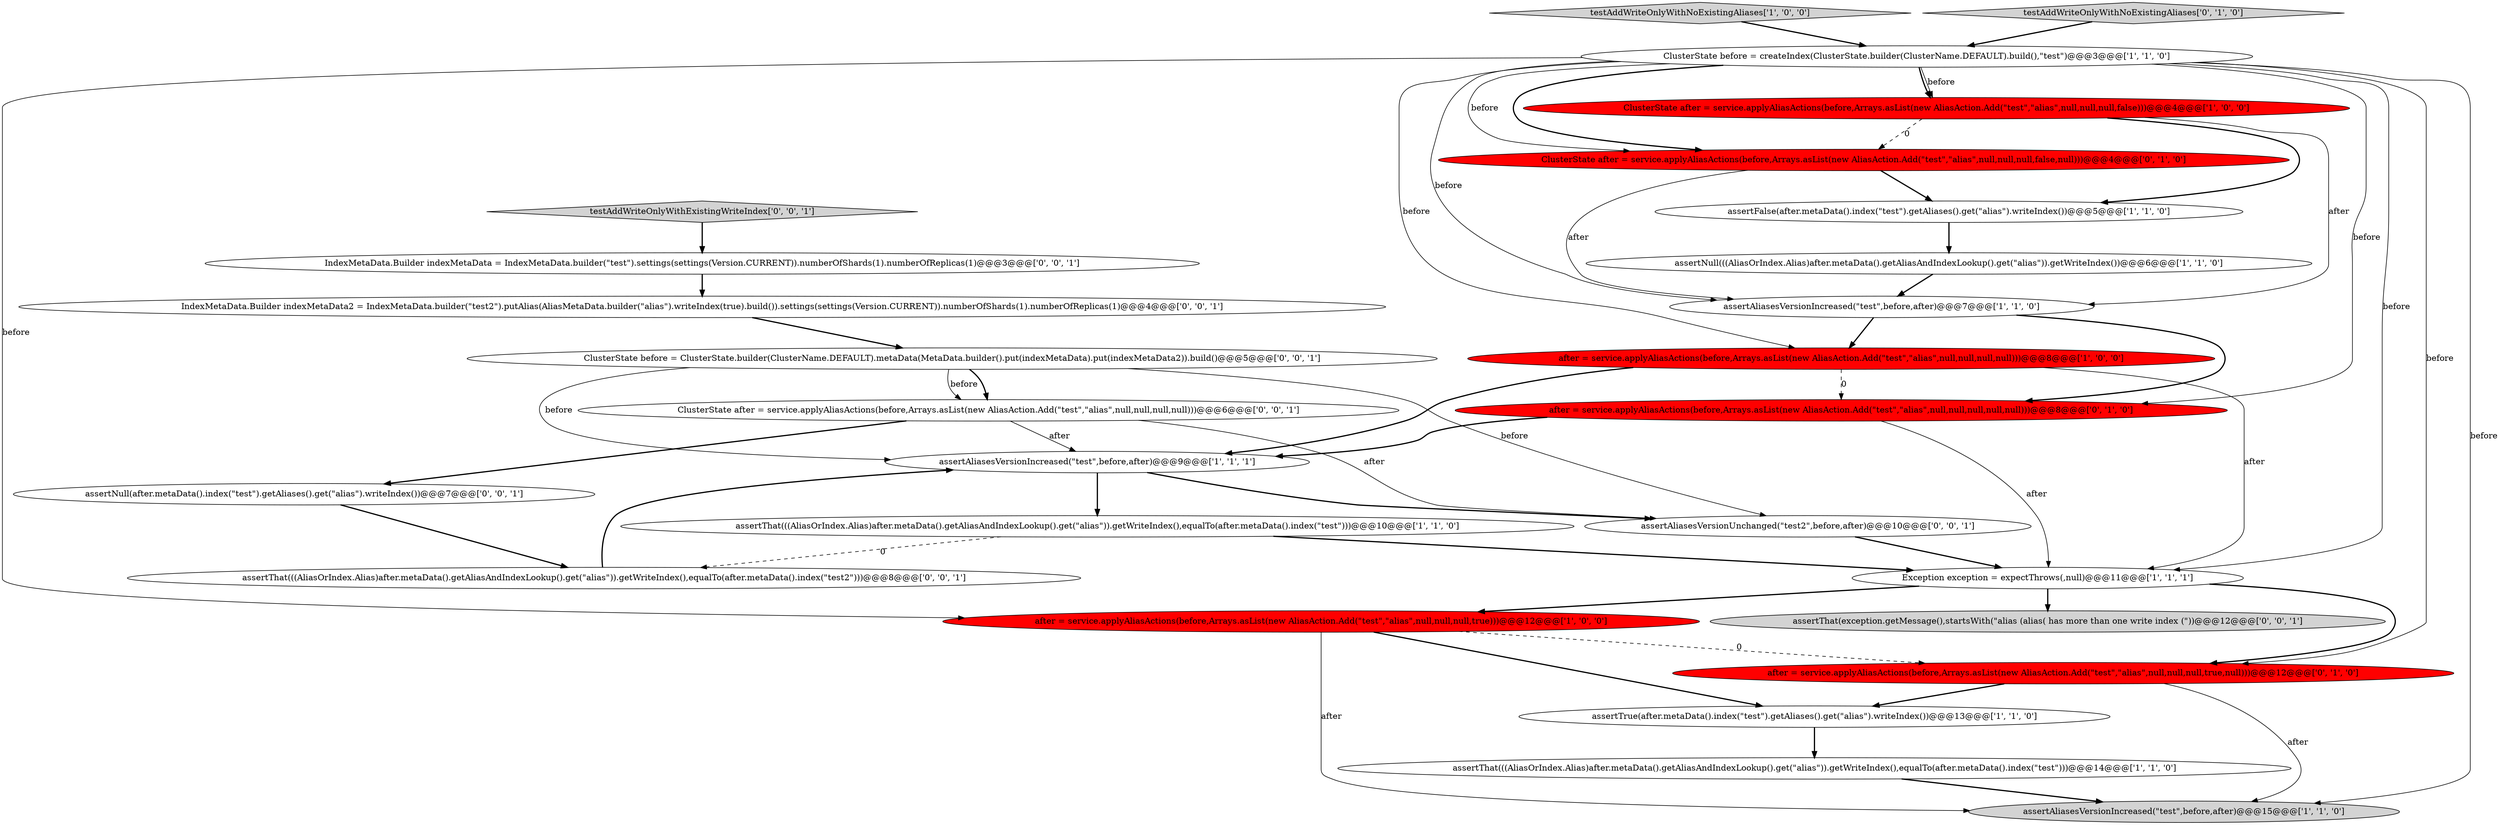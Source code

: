 digraph {
17 [style = filled, label = "after = service.applyAliasActions(before,Arrays.asList(new AliasAction.Add(\"test\",\"alias\",null,null,null,null,null)))@@@8@@@['0', '1', '0']", fillcolor = red, shape = ellipse image = "AAA1AAABBB2BBB"];
3 [style = filled, label = "ClusterState after = service.applyAliasActions(before,Arrays.asList(new AliasAction.Add(\"test\",\"alias\",null,null,null,false)))@@@4@@@['1', '0', '0']", fillcolor = red, shape = ellipse image = "AAA1AAABBB1BBB"];
14 [style = filled, label = "after = service.applyAliasActions(before,Arrays.asList(new AliasAction.Add(\"test\",\"alias\",null,null,null,true,null)))@@@12@@@['0', '1', '0']", fillcolor = red, shape = ellipse image = "AAA1AAABBB2BBB"];
8 [style = filled, label = "assertThat(((AliasOrIndex.Alias)after.metaData().getAliasAndIndexLookup().get(\"alias\")).getWriteIndex(),equalTo(after.metaData().index(\"test\")))@@@10@@@['1', '1', '0']", fillcolor = white, shape = ellipse image = "AAA0AAABBB1BBB"];
23 [style = filled, label = "assertAliasesVersionUnchanged(\"test2\",before,after)@@@10@@@['0', '0', '1']", fillcolor = white, shape = ellipse image = "AAA0AAABBB3BBB"];
26 [style = filled, label = "IndexMetaData.Builder indexMetaData2 = IndexMetaData.builder(\"test2\").putAlias(AliasMetaData.builder(\"alias\").writeIndex(true).build()).settings(settings(Version.CURRENT)).numberOfShards(1).numberOfReplicas(1)@@@4@@@['0', '0', '1']", fillcolor = white, shape = ellipse image = "AAA0AAABBB3BBB"];
20 [style = filled, label = "ClusterState after = service.applyAliasActions(before,Arrays.asList(new AliasAction.Add(\"test\",\"alias\",null,null,null,null)))@@@6@@@['0', '0', '1']", fillcolor = white, shape = ellipse image = "AAA0AAABBB3BBB"];
10 [style = filled, label = "assertAliasesVersionIncreased(\"test\",before,after)@@@15@@@['1', '1', '0']", fillcolor = lightgray, shape = ellipse image = "AAA0AAABBB1BBB"];
5 [style = filled, label = "testAddWriteOnlyWithNoExistingAliases['1', '0', '0']", fillcolor = lightgray, shape = diamond image = "AAA0AAABBB1BBB"];
4 [style = filled, label = "ClusterState before = createIndex(ClusterState.builder(ClusterName.DEFAULT).build(),\"test\")@@@3@@@['1', '1', '0']", fillcolor = white, shape = ellipse image = "AAA0AAABBB1BBB"];
1 [style = filled, label = "after = service.applyAliasActions(before,Arrays.asList(new AliasAction.Add(\"test\",\"alias\",null,null,null,true)))@@@12@@@['1', '0', '0']", fillcolor = red, shape = ellipse image = "AAA1AAABBB1BBB"];
22 [style = filled, label = "assertNull(after.metaData().index(\"test\").getAliases().get(\"alias\").writeIndex())@@@7@@@['0', '0', '1']", fillcolor = white, shape = ellipse image = "AAA0AAABBB3BBB"];
24 [style = filled, label = "assertThat(exception.getMessage(),startsWith(\"alias (alias( has more than one write index (\"))@@@12@@@['0', '0', '1']", fillcolor = lightgray, shape = ellipse image = "AAA0AAABBB3BBB"];
0 [style = filled, label = "assertTrue(after.metaData().index(\"test\").getAliases().get(\"alias\").writeIndex())@@@13@@@['1', '1', '0']", fillcolor = white, shape = ellipse image = "AAA0AAABBB1BBB"];
16 [style = filled, label = "testAddWriteOnlyWithNoExistingAliases['0', '1', '0']", fillcolor = lightgray, shape = diamond image = "AAA0AAABBB2BBB"];
6 [style = filled, label = "assertThat(((AliasOrIndex.Alias)after.metaData().getAliasAndIndexLookup().get(\"alias\")).getWriteIndex(),equalTo(after.metaData().index(\"test\")))@@@14@@@['1', '1', '0']", fillcolor = white, shape = ellipse image = "AAA0AAABBB1BBB"];
2 [style = filled, label = "after = service.applyAliasActions(before,Arrays.asList(new AliasAction.Add(\"test\",\"alias\",null,null,null,null)))@@@8@@@['1', '0', '0']", fillcolor = red, shape = ellipse image = "AAA1AAABBB1BBB"];
19 [style = filled, label = "IndexMetaData.Builder indexMetaData = IndexMetaData.builder(\"test\").settings(settings(Version.CURRENT)).numberOfShards(1).numberOfReplicas(1)@@@3@@@['0', '0', '1']", fillcolor = white, shape = ellipse image = "AAA0AAABBB3BBB"];
12 [style = filled, label = "assertAliasesVersionIncreased(\"test\",before,after)@@@9@@@['1', '1', '1']", fillcolor = white, shape = ellipse image = "AAA0AAABBB1BBB"];
13 [style = filled, label = "assertAliasesVersionIncreased(\"test\",before,after)@@@7@@@['1', '1', '0']", fillcolor = white, shape = ellipse image = "AAA0AAABBB1BBB"];
11 [style = filled, label = "assertFalse(after.metaData().index(\"test\").getAliases().get(\"alias\").writeIndex())@@@5@@@['1', '1', '0']", fillcolor = white, shape = ellipse image = "AAA0AAABBB1BBB"];
9 [style = filled, label = "assertNull(((AliasOrIndex.Alias)after.metaData().getAliasAndIndexLookup().get(\"alias\")).getWriteIndex())@@@6@@@['1', '1', '0']", fillcolor = white, shape = ellipse image = "AAA0AAABBB1BBB"];
18 [style = filled, label = "ClusterState before = ClusterState.builder(ClusterName.DEFAULT).metaData(MetaData.builder().put(indexMetaData).put(indexMetaData2)).build()@@@5@@@['0', '0', '1']", fillcolor = white, shape = ellipse image = "AAA0AAABBB3BBB"];
21 [style = filled, label = "assertThat(((AliasOrIndex.Alias)after.metaData().getAliasAndIndexLookup().get(\"alias\")).getWriteIndex(),equalTo(after.metaData().index(\"test2\")))@@@8@@@['0', '0', '1']", fillcolor = white, shape = ellipse image = "AAA0AAABBB3BBB"];
15 [style = filled, label = "ClusterState after = service.applyAliasActions(before,Arrays.asList(new AliasAction.Add(\"test\",\"alias\",null,null,null,false,null)))@@@4@@@['0', '1', '0']", fillcolor = red, shape = ellipse image = "AAA1AAABBB2BBB"];
7 [style = filled, label = "Exception exception = expectThrows(,null)@@@11@@@['1', '1', '1']", fillcolor = white, shape = ellipse image = "AAA0AAABBB1BBB"];
25 [style = filled, label = "testAddWriteOnlyWithExistingWriteIndex['0', '0', '1']", fillcolor = lightgray, shape = diamond image = "AAA0AAABBB3BBB"];
4->1 [style = solid, label="before"];
4->3 [style = bold, label=""];
18->23 [style = solid, label="before"];
4->15 [style = solid, label="before"];
7->1 [style = bold, label=""];
4->2 [style = solid, label="before"];
1->14 [style = dashed, label="0"];
0->6 [style = bold, label=""];
20->23 [style = solid, label="after"];
4->15 [style = bold, label=""];
3->11 [style = bold, label=""];
26->18 [style = bold, label=""];
15->13 [style = solid, label="after"];
22->21 [style = bold, label=""];
3->13 [style = solid, label="after"];
1->0 [style = bold, label=""];
2->7 [style = solid, label="after"];
8->21 [style = dashed, label="0"];
4->7 [style = solid, label="before"];
11->9 [style = bold, label=""];
2->17 [style = dashed, label="0"];
4->17 [style = solid, label="before"];
14->10 [style = solid, label="after"];
2->12 [style = bold, label=""];
8->7 [style = bold, label=""];
20->22 [style = bold, label=""];
7->14 [style = bold, label=""];
21->12 [style = bold, label=""];
13->17 [style = bold, label=""];
18->20 [style = bold, label=""];
7->24 [style = bold, label=""];
18->12 [style = solid, label="before"];
17->12 [style = bold, label=""];
15->11 [style = bold, label=""];
14->0 [style = bold, label=""];
4->10 [style = solid, label="before"];
12->8 [style = bold, label=""];
19->26 [style = bold, label=""];
6->10 [style = bold, label=""];
4->14 [style = solid, label="before"];
17->7 [style = solid, label="after"];
5->4 [style = bold, label=""];
25->19 [style = bold, label=""];
13->2 [style = bold, label=""];
9->13 [style = bold, label=""];
3->15 [style = dashed, label="0"];
12->23 [style = bold, label=""];
23->7 [style = bold, label=""];
16->4 [style = bold, label=""];
4->3 [style = solid, label="before"];
20->12 [style = solid, label="after"];
18->20 [style = solid, label="before"];
1->10 [style = solid, label="after"];
4->13 [style = solid, label="before"];
}
